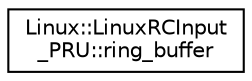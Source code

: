 digraph "Graphical Class Hierarchy"
{
 // INTERACTIVE_SVG=YES
  edge [fontname="Helvetica",fontsize="10",labelfontname="Helvetica",labelfontsize="10"];
  node [fontname="Helvetica",fontsize="10",shape=record];
  rankdir="LR";
  Node1 [label="Linux::LinuxRCInput\l_PRU::ring_buffer",height=0.2,width=0.4,color="black", fillcolor="white", style="filled",URL="$structLinux_1_1LinuxRCInput__PRU_1_1ring__buffer.html"];
}

